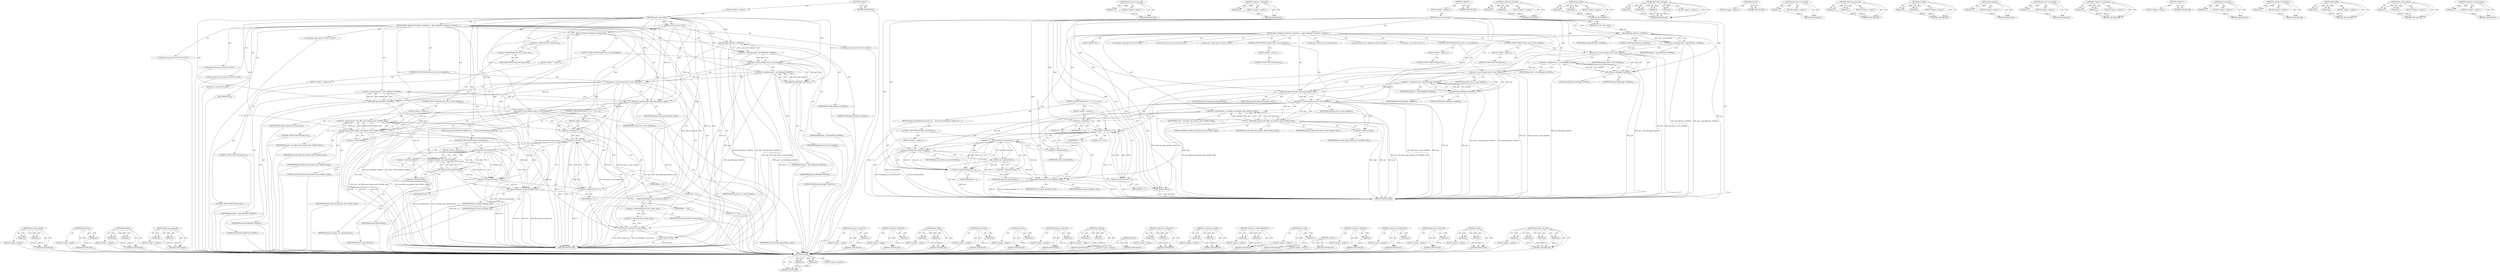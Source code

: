 digraph "pte_offset_map_lock" {
vulnerable_180 [label=<(METHOD,set_pte)>];
vulnerable_181 [label=<(PARAM,p1)>];
vulnerable_182 [label=<(PARAM,p2)>];
vulnerable_183 [label=<(BLOCK,&lt;empty&gt;,&lt;empty&gt;)>];
vulnerable_184 [label=<(METHOD_RETURN,ANY)>];
vulnerable_134 [label=<(METHOD,pud_none_or_clear_bad)>];
vulnerable_135 [label=<(PARAM,p1)>];
vulnerable_136 [label=<(BLOCK,&lt;empty&gt;,&lt;empty&gt;)>];
vulnerable_137 [label=<(METHOD_RETURN,ANY)>];
vulnerable_159 [label=<(METHOD,&lt;operator&gt;.addressOf)>];
vulnerable_160 [label=<(PARAM,p1)>];
vulnerable_161 [label=<(BLOCK,&lt;empty&gt;,&lt;empty&gt;)>];
vulnerable_162 [label=<(METHOD_RETURN,ANY)>];
vulnerable_6 [label=<(METHOD,&lt;global&gt;)<SUB>1</SUB>>];
vulnerable_7 [label=<(BLOCK,&lt;empty&gt;,&lt;empty&gt;)<SUB>1</SUB>>];
vulnerable_8 [label=<(METHOD,mark_screen_rdonly)<SUB>1</SUB>>];
vulnerable_9 [label=<(PARAM,struct mm_struct *mm)<SUB>1</SUB>>];
vulnerable_10 [label=<(BLOCK,{
	pgd_t *pgd;
	pud_t *pud;
	pmd_t *pmd;
	pte_t...,{
	pgd_t *pgd;
	pud_t *pud;
	pmd_t *pmd;
	pte_t...)<SUB>2</SUB>>];
vulnerable_11 [label="<(LOCAL,pgd_t* pgd: pgd_t*)<SUB>3</SUB>>"];
vulnerable_12 [label="<(LOCAL,pud_t* pud: pud_t*)<SUB>4</SUB>>"];
vulnerable_13 [label="<(LOCAL,pmd_t* pmd: pmd_t*)<SUB>5</SUB>>"];
vulnerable_14 [label="<(LOCAL,pte_t* pte: pte_t*)<SUB>6</SUB>>"];
vulnerable_15 [label="<(LOCAL,spinlock_t* ptl: spinlock_t*)<SUB>7</SUB>>"];
vulnerable_16 [label="<(LOCAL,int i: int)<SUB>8</SUB>>"];
vulnerable_17 [label=<(&lt;operator&gt;.assignment,pgd = pgd_offset(mm, 0xA0000))<SUB>10</SUB>>];
vulnerable_18 [label=<(IDENTIFIER,pgd,pgd = pgd_offset(mm, 0xA0000))<SUB>10</SUB>>];
vulnerable_19 [label=<(pgd_offset,pgd_offset(mm, 0xA0000))<SUB>10</SUB>>];
vulnerable_20 [label=<(IDENTIFIER,mm,pgd_offset(mm, 0xA0000))<SUB>10</SUB>>];
vulnerable_21 [label=<(LITERAL,0xA0000,pgd_offset(mm, 0xA0000))<SUB>10</SUB>>];
vulnerable_22 [label=<(CONTROL_STRUCTURE,IF,if (pgd_none_or_clear_bad(pgd)))<SUB>11</SUB>>];
vulnerable_23 [label=<(pgd_none_or_clear_bad,pgd_none_or_clear_bad(pgd))<SUB>11</SUB>>];
vulnerable_24 [label=<(IDENTIFIER,pgd,pgd_none_or_clear_bad(pgd))<SUB>11</SUB>>];
vulnerable_25 [label=<(BLOCK,&lt;empty&gt;,&lt;empty&gt;)<SUB>12</SUB>>];
vulnerable_26 [label=<(CONTROL_STRUCTURE,GOTO,goto out;)<SUB>12</SUB>>];
vulnerable_27 [label=<(&lt;operator&gt;.assignment,pud = pud_offset(pgd, 0xA0000))<SUB>13</SUB>>];
vulnerable_28 [label=<(IDENTIFIER,pud,pud = pud_offset(pgd, 0xA0000))<SUB>13</SUB>>];
vulnerable_29 [label=<(pud_offset,pud_offset(pgd, 0xA0000))<SUB>13</SUB>>];
vulnerable_30 [label=<(IDENTIFIER,pgd,pud_offset(pgd, 0xA0000))<SUB>13</SUB>>];
vulnerable_31 [label=<(LITERAL,0xA0000,pud_offset(pgd, 0xA0000))<SUB>13</SUB>>];
vulnerable_32 [label=<(CONTROL_STRUCTURE,IF,if (pud_none_or_clear_bad(pud)))<SUB>14</SUB>>];
vulnerable_33 [label=<(pud_none_or_clear_bad,pud_none_or_clear_bad(pud))<SUB>14</SUB>>];
vulnerable_34 [label=<(IDENTIFIER,pud,pud_none_or_clear_bad(pud))<SUB>14</SUB>>];
vulnerable_35 [label=<(BLOCK,&lt;empty&gt;,&lt;empty&gt;)<SUB>15</SUB>>];
vulnerable_36 [label=<(CONTROL_STRUCTURE,GOTO,goto out;)<SUB>15</SUB>>];
vulnerable_37 [label=<(&lt;operator&gt;.assignment,pmd = pmd_offset(pud, 0xA0000))<SUB>16</SUB>>];
vulnerable_38 [label=<(IDENTIFIER,pmd,pmd = pmd_offset(pud, 0xA0000))<SUB>16</SUB>>];
vulnerable_39 [label=<(pmd_offset,pmd_offset(pud, 0xA0000))<SUB>16</SUB>>];
vulnerable_40 [label=<(IDENTIFIER,pud,pmd_offset(pud, 0xA0000))<SUB>16</SUB>>];
vulnerable_41 [label=<(LITERAL,0xA0000,pmd_offset(pud, 0xA0000))<SUB>16</SUB>>];
vulnerable_42 [label=<(split_huge_page_pmd,split_huge_page_pmd(mm, pmd))<SUB>17</SUB>>];
vulnerable_43 [label=<(IDENTIFIER,mm,split_huge_page_pmd(mm, pmd))<SUB>17</SUB>>];
vulnerable_44 [label=<(IDENTIFIER,pmd,split_huge_page_pmd(mm, pmd))<SUB>17</SUB>>];
vulnerable_45 [label=<(CONTROL_STRUCTURE,IF,if (pmd_none_or_clear_bad(pmd)))<SUB>18</SUB>>];
vulnerable_46 [label=<(pmd_none_or_clear_bad,pmd_none_or_clear_bad(pmd))<SUB>18</SUB>>];
vulnerable_47 [label=<(IDENTIFIER,pmd,pmd_none_or_clear_bad(pmd))<SUB>18</SUB>>];
vulnerable_48 [label=<(BLOCK,&lt;empty&gt;,&lt;empty&gt;)<SUB>19</SUB>>];
vulnerable_49 [label=<(CONTROL_STRUCTURE,GOTO,goto out;)<SUB>19</SUB>>];
vulnerable_50 [label=<(&lt;operator&gt;.assignment,pte = pte_offset_map_lock(mm, pmd, 0xA0000, &amp;ptl))<SUB>20</SUB>>];
vulnerable_51 [label=<(IDENTIFIER,pte,pte = pte_offset_map_lock(mm, pmd, 0xA0000, &amp;ptl))<SUB>20</SUB>>];
vulnerable_52 [label=<(pte_offset_map_lock,pte_offset_map_lock(mm, pmd, 0xA0000, &amp;ptl))<SUB>20</SUB>>];
vulnerable_53 [label=<(IDENTIFIER,mm,pte_offset_map_lock(mm, pmd, 0xA0000, &amp;ptl))<SUB>20</SUB>>];
vulnerable_54 [label=<(IDENTIFIER,pmd,pte_offset_map_lock(mm, pmd, 0xA0000, &amp;ptl))<SUB>20</SUB>>];
vulnerable_55 [label=<(LITERAL,0xA0000,pte_offset_map_lock(mm, pmd, 0xA0000, &amp;ptl))<SUB>20</SUB>>];
vulnerable_56 [label=<(&lt;operator&gt;.addressOf,&amp;ptl)<SUB>20</SUB>>];
vulnerable_57 [label=<(IDENTIFIER,ptl,pte_offset_map_lock(mm, pmd, 0xA0000, &amp;ptl))<SUB>20</SUB>>];
vulnerable_58 [label=<(CONTROL_STRUCTURE,FOR,for (i = 0;i &lt; 32;i++))<SUB>21</SUB>>];
vulnerable_59 [label=<(BLOCK,&lt;empty&gt;,&lt;empty&gt;)<SUB>21</SUB>>];
vulnerable_60 [label=<(&lt;operator&gt;.assignment,i = 0)<SUB>21</SUB>>];
vulnerable_61 [label=<(IDENTIFIER,i,i = 0)<SUB>21</SUB>>];
vulnerable_62 [label=<(LITERAL,0,i = 0)<SUB>21</SUB>>];
vulnerable_63 [label=<(&lt;operator&gt;.lessThan,i &lt; 32)<SUB>21</SUB>>];
vulnerable_64 [label=<(IDENTIFIER,i,i &lt; 32)<SUB>21</SUB>>];
vulnerable_65 [label=<(LITERAL,32,i &lt; 32)<SUB>21</SUB>>];
vulnerable_66 [label=<(&lt;operator&gt;.postIncrement,i++)<SUB>21</SUB>>];
vulnerable_67 [label=<(IDENTIFIER,i,i++)<SUB>21</SUB>>];
vulnerable_68 [label=<(BLOCK,{
		if (pte_present(*pte))
			set_pte(pte, pte_...,{
		if (pte_present(*pte))
			set_pte(pte, pte_...)<SUB>21</SUB>>];
vulnerable_69 [label=<(CONTROL_STRUCTURE,IF,if (pte_present(*pte)))<SUB>22</SUB>>];
vulnerable_70 [label=<(pte_present,pte_present(*pte))<SUB>22</SUB>>];
vulnerable_71 [label=<(&lt;operator&gt;.indirection,*pte)<SUB>22</SUB>>];
vulnerable_72 [label=<(IDENTIFIER,pte,pte_present(*pte))<SUB>22</SUB>>];
vulnerable_73 [label=<(BLOCK,&lt;empty&gt;,&lt;empty&gt;)<SUB>23</SUB>>];
vulnerable_74 [label=<(set_pte,set_pte(pte, pte_wrprotect(*pte)))<SUB>23</SUB>>];
vulnerable_75 [label=<(IDENTIFIER,pte,set_pte(pte, pte_wrprotect(*pte)))<SUB>23</SUB>>];
vulnerable_76 [label=<(pte_wrprotect,pte_wrprotect(*pte))<SUB>23</SUB>>];
vulnerable_77 [label=<(&lt;operator&gt;.indirection,*pte)<SUB>23</SUB>>];
vulnerable_78 [label=<(IDENTIFIER,pte,pte_wrprotect(*pte))<SUB>23</SUB>>];
vulnerable_79 [label=<(&lt;operator&gt;.postIncrement,pte++)<SUB>24</SUB>>];
vulnerable_80 [label=<(IDENTIFIER,pte,pte++)<SUB>24</SUB>>];
vulnerable_81 [label=<(pte_unmap_unlock,pte_unmap_unlock(pte, ptl))<SUB>26</SUB>>];
vulnerable_82 [label=<(IDENTIFIER,pte,pte_unmap_unlock(pte, ptl))<SUB>26</SUB>>];
vulnerable_83 [label=<(IDENTIFIER,ptl,pte_unmap_unlock(pte, ptl))<SUB>26</SUB>>];
vulnerable_84 [label=<(JUMP_TARGET,out)<SUB>27</SUB>>];
vulnerable_85 [label=<(flush_tlb,flush_tlb())<SUB>28</SUB>>];
vulnerable_86 [label=<(METHOD_RETURN,void)<SUB>1</SUB>>];
vulnerable_88 [label=<(METHOD_RETURN,ANY)<SUB>1</SUB>>];
vulnerable_163 [label=<(METHOD,&lt;operator&gt;.lessThan)>];
vulnerable_164 [label=<(PARAM,p1)>];
vulnerable_165 [label=<(PARAM,p2)>];
vulnerable_166 [label=<(BLOCK,&lt;empty&gt;,&lt;empty&gt;)>];
vulnerable_167 [label=<(METHOD_RETURN,ANY)>];
vulnerable_120 [label=<(METHOD,pgd_offset)>];
vulnerable_121 [label=<(PARAM,p1)>];
vulnerable_122 [label=<(PARAM,p2)>];
vulnerable_123 [label=<(BLOCK,&lt;empty&gt;,&lt;empty&gt;)>];
vulnerable_124 [label=<(METHOD_RETURN,ANY)>];
vulnerable_152 [label=<(METHOD,pte_offset_map_lock)>];
vulnerable_153 [label=<(PARAM,p1)>];
vulnerable_154 [label=<(PARAM,p2)>];
vulnerable_155 [label=<(PARAM,p3)>];
vulnerable_156 [label=<(PARAM,p4)>];
vulnerable_157 [label=<(BLOCK,&lt;empty&gt;,&lt;empty&gt;)>];
vulnerable_158 [label=<(METHOD_RETURN,ANY)>];
vulnerable_194 [label=<(METHOD,flush_tlb)>];
vulnerable_195 [label=<(BLOCK,&lt;empty&gt;,&lt;empty&gt;)>];
vulnerable_196 [label=<(METHOD_RETURN,ANY)>];
vulnerable_148 [label=<(METHOD,pmd_none_or_clear_bad)>];
vulnerable_149 [label=<(PARAM,p1)>];
vulnerable_150 [label=<(BLOCK,&lt;empty&gt;,&lt;empty&gt;)>];
vulnerable_151 [label=<(METHOD_RETURN,ANY)>];
vulnerable_143 [label=<(METHOD,split_huge_page_pmd)>];
vulnerable_144 [label=<(PARAM,p1)>];
vulnerable_145 [label=<(PARAM,p2)>];
vulnerable_146 [label=<(BLOCK,&lt;empty&gt;,&lt;empty&gt;)>];
vulnerable_147 [label=<(METHOD_RETURN,ANY)>];
vulnerable_129 [label=<(METHOD,pud_offset)>];
vulnerable_130 [label=<(PARAM,p1)>];
vulnerable_131 [label=<(PARAM,p2)>];
vulnerable_132 [label=<(BLOCK,&lt;empty&gt;,&lt;empty&gt;)>];
vulnerable_133 [label=<(METHOD_RETURN,ANY)>];
vulnerable_172 [label=<(METHOD,pte_present)>];
vulnerable_173 [label=<(PARAM,p1)>];
vulnerable_174 [label=<(BLOCK,&lt;empty&gt;,&lt;empty&gt;)>];
vulnerable_175 [label=<(METHOD_RETURN,ANY)>];
vulnerable_125 [label=<(METHOD,pgd_none_or_clear_bad)>];
vulnerable_126 [label=<(PARAM,p1)>];
vulnerable_127 [label=<(BLOCK,&lt;empty&gt;,&lt;empty&gt;)>];
vulnerable_128 [label=<(METHOD_RETURN,ANY)>];
vulnerable_115 [label=<(METHOD,&lt;operator&gt;.assignment)>];
vulnerable_116 [label=<(PARAM,p1)>];
vulnerable_117 [label=<(PARAM,p2)>];
vulnerable_118 [label=<(BLOCK,&lt;empty&gt;,&lt;empty&gt;)>];
vulnerable_119 [label=<(METHOD_RETURN,ANY)>];
vulnerable_109 [label=<(METHOD,&lt;global&gt;)<SUB>1</SUB>>];
vulnerable_110 [label=<(BLOCK,&lt;empty&gt;,&lt;empty&gt;)>];
vulnerable_111 [label=<(METHOD_RETURN,ANY)>];
vulnerable_185 [label=<(METHOD,pte_wrprotect)>];
vulnerable_186 [label=<(PARAM,p1)>];
vulnerable_187 [label=<(BLOCK,&lt;empty&gt;,&lt;empty&gt;)>];
vulnerable_188 [label=<(METHOD_RETURN,ANY)>];
vulnerable_176 [label=<(METHOD,&lt;operator&gt;.indirection)>];
vulnerable_177 [label=<(PARAM,p1)>];
vulnerable_178 [label=<(BLOCK,&lt;empty&gt;,&lt;empty&gt;)>];
vulnerable_179 [label=<(METHOD_RETURN,ANY)>];
vulnerable_138 [label=<(METHOD,pmd_offset)>];
vulnerable_139 [label=<(PARAM,p1)>];
vulnerable_140 [label=<(PARAM,p2)>];
vulnerable_141 [label=<(BLOCK,&lt;empty&gt;,&lt;empty&gt;)>];
vulnerable_142 [label=<(METHOD_RETURN,ANY)>];
vulnerable_189 [label=<(METHOD,pte_unmap_unlock)>];
vulnerable_190 [label=<(PARAM,p1)>];
vulnerable_191 [label=<(PARAM,p2)>];
vulnerable_192 [label=<(BLOCK,&lt;empty&gt;,&lt;empty&gt;)>];
vulnerable_193 [label=<(METHOD_RETURN,ANY)>];
vulnerable_168 [label=<(METHOD,&lt;operator&gt;.postIncrement)>];
vulnerable_169 [label=<(PARAM,p1)>];
vulnerable_170 [label=<(BLOCK,&lt;empty&gt;,&lt;empty&gt;)>];
vulnerable_171 [label=<(METHOD_RETURN,ANY)>];
fixed_208 [label=<(METHOD,pte_unmap_unlock)>];
fixed_209 [label=<(PARAM,p1)>];
fixed_210 [label=<(PARAM,p2)>];
fixed_211 [label=<(BLOCK,&lt;empty&gt;,&lt;empty&gt;)>];
fixed_212 [label=<(METHOD_RETURN,ANY)>];
fixed_191 [label=<(METHOD,pte_present)>];
fixed_192 [label=<(PARAM,p1)>];
fixed_193 [label=<(BLOCK,&lt;empty&gt;,&lt;empty&gt;)>];
fixed_194 [label=<(METHOD_RETURN,ANY)>];
fixed_143 [label=<(METHOD,pgd_offset)>];
fixed_144 [label=<(PARAM,p1)>];
fixed_145 [label=<(PARAM,p2)>];
fixed_146 [label=<(BLOCK,&lt;empty&gt;,&lt;empty&gt;)>];
fixed_147 [label=<(METHOD_RETURN,ANY)>];
fixed_166 [label=<(METHOD,split_huge_page_pmd)>];
fixed_167 [label=<(PARAM,p1)>];
fixed_168 [label=<(PARAM,p2)>];
fixed_169 [label=<(BLOCK,&lt;empty&gt;,&lt;empty&gt;)>];
fixed_170 [label=<(METHOD_RETURN,ANY)>];
fixed_6 [label=<(METHOD,&lt;global&gt;)<SUB>1</SUB>>];
fixed_7 [label=<(BLOCK,&lt;empty&gt;,&lt;empty&gt;)<SUB>1</SUB>>];
fixed_8 [label=<(METHOD,mark_screen_rdonly)<SUB>1</SUB>>];
fixed_9 [label=<(PARAM,struct mm_struct *mm)<SUB>1</SUB>>];
fixed_10 [label=<(BLOCK,{
	pgd_t *pgd;
	pud_t *pud;
	pmd_t *pmd;
	pte_t...,{
	pgd_t *pgd;
	pud_t *pud;
	pmd_t *pmd;
	pte_t...)<SUB>2</SUB>>];
fixed_11 [label="<(LOCAL,pgd_t* pgd: pgd_t*)<SUB>3</SUB>>"];
fixed_12 [label="<(LOCAL,pud_t* pud: pud_t*)<SUB>4</SUB>>"];
fixed_13 [label="<(LOCAL,pmd_t* pmd: pmd_t*)<SUB>5</SUB>>"];
fixed_14 [label="<(LOCAL,pte_t* pte: pte_t*)<SUB>6</SUB>>"];
fixed_15 [label="<(LOCAL,spinlock_t* ptl: spinlock_t*)<SUB>7</SUB>>"];
fixed_16 [label="<(LOCAL,int i: int)<SUB>8</SUB>>"];
fixed_17 [label=<(down_write,down_write(&amp;mm-&gt;mmap_sem))<SUB>10</SUB>>];
fixed_18 [label=<(&lt;operator&gt;.addressOf,&amp;mm-&gt;mmap_sem)<SUB>10</SUB>>];
fixed_19 [label=<(&lt;operator&gt;.indirectFieldAccess,mm-&gt;mmap_sem)<SUB>10</SUB>>];
fixed_20 [label=<(IDENTIFIER,mm,down_write(&amp;mm-&gt;mmap_sem))<SUB>10</SUB>>];
fixed_21 [label=<(FIELD_IDENTIFIER,mmap_sem,mmap_sem)<SUB>10</SUB>>];
fixed_22 [label=<(&lt;operator&gt;.assignment,pgd = pgd_offset(mm, 0xA0000))<SUB>11</SUB>>];
fixed_23 [label=<(IDENTIFIER,pgd,pgd = pgd_offset(mm, 0xA0000))<SUB>11</SUB>>];
fixed_24 [label=<(pgd_offset,pgd_offset(mm, 0xA0000))<SUB>11</SUB>>];
fixed_25 [label=<(IDENTIFIER,mm,pgd_offset(mm, 0xA0000))<SUB>11</SUB>>];
fixed_26 [label=<(LITERAL,0xA0000,pgd_offset(mm, 0xA0000))<SUB>11</SUB>>];
fixed_27 [label=<(CONTROL_STRUCTURE,IF,if (pgd_none_or_clear_bad(pgd)))<SUB>12</SUB>>];
fixed_28 [label=<(pgd_none_or_clear_bad,pgd_none_or_clear_bad(pgd))<SUB>12</SUB>>];
fixed_29 [label=<(IDENTIFIER,pgd,pgd_none_or_clear_bad(pgd))<SUB>12</SUB>>];
fixed_30 [label=<(BLOCK,&lt;empty&gt;,&lt;empty&gt;)<SUB>13</SUB>>];
fixed_31 [label=<(CONTROL_STRUCTURE,GOTO,goto out;)<SUB>13</SUB>>];
fixed_32 [label=<(&lt;operator&gt;.assignment,pud = pud_offset(pgd, 0xA0000))<SUB>14</SUB>>];
fixed_33 [label=<(IDENTIFIER,pud,pud = pud_offset(pgd, 0xA0000))<SUB>14</SUB>>];
fixed_34 [label=<(pud_offset,pud_offset(pgd, 0xA0000))<SUB>14</SUB>>];
fixed_35 [label=<(IDENTIFIER,pgd,pud_offset(pgd, 0xA0000))<SUB>14</SUB>>];
fixed_36 [label=<(LITERAL,0xA0000,pud_offset(pgd, 0xA0000))<SUB>14</SUB>>];
fixed_37 [label=<(CONTROL_STRUCTURE,IF,if (pud_none_or_clear_bad(pud)))<SUB>15</SUB>>];
fixed_38 [label=<(pud_none_or_clear_bad,pud_none_or_clear_bad(pud))<SUB>15</SUB>>];
fixed_39 [label=<(IDENTIFIER,pud,pud_none_or_clear_bad(pud))<SUB>15</SUB>>];
fixed_40 [label=<(BLOCK,&lt;empty&gt;,&lt;empty&gt;)<SUB>16</SUB>>];
fixed_41 [label=<(CONTROL_STRUCTURE,GOTO,goto out;)<SUB>16</SUB>>];
fixed_42 [label=<(&lt;operator&gt;.assignment,pmd = pmd_offset(pud, 0xA0000))<SUB>17</SUB>>];
fixed_43 [label=<(IDENTIFIER,pmd,pmd = pmd_offset(pud, 0xA0000))<SUB>17</SUB>>];
fixed_44 [label=<(pmd_offset,pmd_offset(pud, 0xA0000))<SUB>17</SUB>>];
fixed_45 [label=<(IDENTIFIER,pud,pmd_offset(pud, 0xA0000))<SUB>17</SUB>>];
fixed_46 [label=<(LITERAL,0xA0000,pmd_offset(pud, 0xA0000))<SUB>17</SUB>>];
fixed_47 [label=<(split_huge_page_pmd,split_huge_page_pmd(mm, pmd))<SUB>18</SUB>>];
fixed_48 [label=<(IDENTIFIER,mm,split_huge_page_pmd(mm, pmd))<SUB>18</SUB>>];
fixed_49 [label=<(IDENTIFIER,pmd,split_huge_page_pmd(mm, pmd))<SUB>18</SUB>>];
fixed_50 [label=<(CONTROL_STRUCTURE,IF,if (pmd_none_or_clear_bad(pmd)))<SUB>19</SUB>>];
fixed_51 [label=<(pmd_none_or_clear_bad,pmd_none_or_clear_bad(pmd))<SUB>19</SUB>>];
fixed_52 [label=<(IDENTIFIER,pmd,pmd_none_or_clear_bad(pmd))<SUB>19</SUB>>];
fixed_53 [label=<(BLOCK,&lt;empty&gt;,&lt;empty&gt;)<SUB>20</SUB>>];
fixed_54 [label=<(CONTROL_STRUCTURE,GOTO,goto out;)<SUB>20</SUB>>];
fixed_55 [label=<(&lt;operator&gt;.assignment,pte = pte_offset_map_lock(mm, pmd, 0xA0000, &amp;ptl))<SUB>21</SUB>>];
fixed_56 [label=<(IDENTIFIER,pte,pte = pte_offset_map_lock(mm, pmd, 0xA0000, &amp;ptl))<SUB>21</SUB>>];
fixed_57 [label=<(pte_offset_map_lock,pte_offset_map_lock(mm, pmd, 0xA0000, &amp;ptl))<SUB>21</SUB>>];
fixed_58 [label=<(IDENTIFIER,mm,pte_offset_map_lock(mm, pmd, 0xA0000, &amp;ptl))<SUB>21</SUB>>];
fixed_59 [label=<(IDENTIFIER,pmd,pte_offset_map_lock(mm, pmd, 0xA0000, &amp;ptl))<SUB>21</SUB>>];
fixed_60 [label=<(LITERAL,0xA0000,pte_offset_map_lock(mm, pmd, 0xA0000, &amp;ptl))<SUB>21</SUB>>];
fixed_61 [label=<(&lt;operator&gt;.addressOf,&amp;ptl)<SUB>21</SUB>>];
fixed_62 [label=<(IDENTIFIER,ptl,pte_offset_map_lock(mm, pmd, 0xA0000, &amp;ptl))<SUB>21</SUB>>];
fixed_63 [label=<(CONTROL_STRUCTURE,FOR,for (i = 0;i &lt; 32;i++))<SUB>22</SUB>>];
fixed_64 [label=<(BLOCK,&lt;empty&gt;,&lt;empty&gt;)<SUB>22</SUB>>];
fixed_65 [label=<(&lt;operator&gt;.assignment,i = 0)<SUB>22</SUB>>];
fixed_66 [label=<(IDENTIFIER,i,i = 0)<SUB>22</SUB>>];
fixed_67 [label=<(LITERAL,0,i = 0)<SUB>22</SUB>>];
fixed_68 [label=<(&lt;operator&gt;.lessThan,i &lt; 32)<SUB>22</SUB>>];
fixed_69 [label=<(IDENTIFIER,i,i &lt; 32)<SUB>22</SUB>>];
fixed_70 [label=<(LITERAL,32,i &lt; 32)<SUB>22</SUB>>];
fixed_71 [label=<(&lt;operator&gt;.postIncrement,i++)<SUB>22</SUB>>];
fixed_72 [label=<(IDENTIFIER,i,i++)<SUB>22</SUB>>];
fixed_73 [label=<(BLOCK,{
		if (pte_present(*pte))
			set_pte(pte, pte_...,{
		if (pte_present(*pte))
			set_pte(pte, pte_...)<SUB>22</SUB>>];
fixed_74 [label=<(CONTROL_STRUCTURE,IF,if (pte_present(*pte)))<SUB>23</SUB>>];
fixed_75 [label=<(pte_present,pte_present(*pte))<SUB>23</SUB>>];
fixed_76 [label=<(&lt;operator&gt;.indirection,*pte)<SUB>23</SUB>>];
fixed_77 [label=<(IDENTIFIER,pte,pte_present(*pte))<SUB>23</SUB>>];
fixed_78 [label=<(BLOCK,&lt;empty&gt;,&lt;empty&gt;)<SUB>24</SUB>>];
fixed_79 [label=<(set_pte,set_pte(pte, pte_wrprotect(*pte)))<SUB>24</SUB>>];
fixed_80 [label=<(IDENTIFIER,pte,set_pte(pte, pte_wrprotect(*pte)))<SUB>24</SUB>>];
fixed_81 [label=<(pte_wrprotect,pte_wrprotect(*pte))<SUB>24</SUB>>];
fixed_82 [label=<(&lt;operator&gt;.indirection,*pte)<SUB>24</SUB>>];
fixed_83 [label=<(IDENTIFIER,pte,pte_wrprotect(*pte))<SUB>24</SUB>>];
fixed_84 [label=<(&lt;operator&gt;.postIncrement,pte++)<SUB>25</SUB>>];
fixed_85 [label=<(IDENTIFIER,pte,pte++)<SUB>25</SUB>>];
fixed_86 [label=<(pte_unmap_unlock,pte_unmap_unlock(pte, ptl))<SUB>27</SUB>>];
fixed_87 [label=<(IDENTIFIER,pte,pte_unmap_unlock(pte, ptl))<SUB>27</SUB>>];
fixed_88 [label=<(IDENTIFIER,ptl,pte_unmap_unlock(pte, ptl))<SUB>27</SUB>>];
fixed_89 [label=<(JUMP_TARGET,out)<SUB>28</SUB>>];
fixed_90 [label=<(up_write,up_write(&amp;mm-&gt;mmap_sem))<SUB>29</SUB>>];
fixed_91 [label=<(&lt;operator&gt;.addressOf,&amp;mm-&gt;mmap_sem)<SUB>29</SUB>>];
fixed_92 [label=<(&lt;operator&gt;.indirectFieldAccess,mm-&gt;mmap_sem)<SUB>29</SUB>>];
fixed_93 [label=<(IDENTIFIER,mm,up_write(&amp;mm-&gt;mmap_sem))<SUB>29</SUB>>];
fixed_94 [label=<(FIELD_IDENTIFIER,mmap_sem,mmap_sem)<SUB>29</SUB>>];
fixed_95 [label=<(flush_tlb,flush_tlb())<SUB>30</SUB>>];
fixed_96 [label=<(METHOD_RETURN,void)<SUB>1</SUB>>];
fixed_98 [label=<(METHOD_RETURN,ANY)<SUB>1</SUB>>];
fixed_171 [label=<(METHOD,pmd_none_or_clear_bad)>];
fixed_172 [label=<(PARAM,p1)>];
fixed_173 [label=<(BLOCK,&lt;empty&gt;,&lt;empty&gt;)>];
fixed_174 [label=<(METHOD_RETURN,ANY)>];
fixed_129 [label=<(METHOD,&lt;operator&gt;.addressOf)>];
fixed_130 [label=<(PARAM,p1)>];
fixed_131 [label=<(BLOCK,&lt;empty&gt;,&lt;empty&gt;)>];
fixed_132 [label=<(METHOD_RETURN,ANY)>];
fixed_161 [label=<(METHOD,pmd_offset)>];
fixed_162 [label=<(PARAM,p1)>];
fixed_163 [label=<(PARAM,p2)>];
fixed_164 [label=<(BLOCK,&lt;empty&gt;,&lt;empty&gt;)>];
fixed_165 [label=<(METHOD_RETURN,ANY)>];
fixed_204 [label=<(METHOD,pte_wrprotect)>];
fixed_205 [label=<(PARAM,p1)>];
fixed_206 [label=<(BLOCK,&lt;empty&gt;,&lt;empty&gt;)>];
fixed_207 [label=<(METHOD_RETURN,ANY)>];
fixed_213 [label=<(METHOD,up_write)>];
fixed_214 [label=<(PARAM,p1)>];
fixed_215 [label=<(BLOCK,&lt;empty&gt;,&lt;empty&gt;)>];
fixed_216 [label=<(METHOD_RETURN,ANY)>];
fixed_157 [label=<(METHOD,pud_none_or_clear_bad)>];
fixed_158 [label=<(PARAM,p1)>];
fixed_159 [label=<(BLOCK,&lt;empty&gt;,&lt;empty&gt;)>];
fixed_160 [label=<(METHOD_RETURN,ANY)>];
fixed_152 [label=<(METHOD,pud_offset)>];
fixed_153 [label=<(PARAM,p1)>];
fixed_154 [label=<(PARAM,p2)>];
fixed_155 [label=<(BLOCK,&lt;empty&gt;,&lt;empty&gt;)>];
fixed_156 [label=<(METHOD_RETURN,ANY)>];
fixed_217 [label=<(METHOD,flush_tlb)>];
fixed_218 [label=<(BLOCK,&lt;empty&gt;,&lt;empty&gt;)>];
fixed_219 [label=<(METHOD_RETURN,ANY)>];
fixed_138 [label=<(METHOD,&lt;operator&gt;.assignment)>];
fixed_139 [label=<(PARAM,p1)>];
fixed_140 [label=<(PARAM,p2)>];
fixed_141 [label=<(BLOCK,&lt;empty&gt;,&lt;empty&gt;)>];
fixed_142 [label=<(METHOD_RETURN,ANY)>];
fixed_182 [label=<(METHOD,&lt;operator&gt;.lessThan)>];
fixed_183 [label=<(PARAM,p1)>];
fixed_184 [label=<(PARAM,p2)>];
fixed_185 [label=<(BLOCK,&lt;empty&gt;,&lt;empty&gt;)>];
fixed_186 [label=<(METHOD_RETURN,ANY)>];
fixed_133 [label=<(METHOD,&lt;operator&gt;.indirectFieldAccess)>];
fixed_134 [label=<(PARAM,p1)>];
fixed_135 [label=<(PARAM,p2)>];
fixed_136 [label=<(BLOCK,&lt;empty&gt;,&lt;empty&gt;)>];
fixed_137 [label=<(METHOD_RETURN,ANY)>];
fixed_125 [label=<(METHOD,down_write)>];
fixed_126 [label=<(PARAM,p1)>];
fixed_127 [label=<(BLOCK,&lt;empty&gt;,&lt;empty&gt;)>];
fixed_128 [label=<(METHOD_RETURN,ANY)>];
fixed_119 [label=<(METHOD,&lt;global&gt;)<SUB>1</SUB>>];
fixed_120 [label=<(BLOCK,&lt;empty&gt;,&lt;empty&gt;)>];
fixed_121 [label=<(METHOD_RETURN,ANY)>];
fixed_195 [label=<(METHOD,&lt;operator&gt;.indirection)>];
fixed_196 [label=<(PARAM,p1)>];
fixed_197 [label=<(BLOCK,&lt;empty&gt;,&lt;empty&gt;)>];
fixed_198 [label=<(METHOD_RETURN,ANY)>];
fixed_187 [label=<(METHOD,&lt;operator&gt;.postIncrement)>];
fixed_188 [label=<(PARAM,p1)>];
fixed_189 [label=<(BLOCK,&lt;empty&gt;,&lt;empty&gt;)>];
fixed_190 [label=<(METHOD_RETURN,ANY)>];
fixed_148 [label=<(METHOD,pgd_none_or_clear_bad)>];
fixed_149 [label=<(PARAM,p1)>];
fixed_150 [label=<(BLOCK,&lt;empty&gt;,&lt;empty&gt;)>];
fixed_151 [label=<(METHOD_RETURN,ANY)>];
fixed_199 [label=<(METHOD,set_pte)>];
fixed_200 [label=<(PARAM,p1)>];
fixed_201 [label=<(PARAM,p2)>];
fixed_202 [label=<(BLOCK,&lt;empty&gt;,&lt;empty&gt;)>];
fixed_203 [label=<(METHOD_RETURN,ANY)>];
fixed_175 [label=<(METHOD,pte_offset_map_lock)>];
fixed_176 [label=<(PARAM,p1)>];
fixed_177 [label=<(PARAM,p2)>];
fixed_178 [label=<(PARAM,p3)>];
fixed_179 [label=<(PARAM,p4)>];
fixed_180 [label=<(BLOCK,&lt;empty&gt;,&lt;empty&gt;)>];
fixed_181 [label=<(METHOD_RETURN,ANY)>];
vulnerable_180 -> vulnerable_181  [key=0, label="AST: "];
vulnerable_180 -> vulnerable_181  [key=1, label="DDG: "];
vulnerable_180 -> vulnerable_183  [key=0, label="AST: "];
vulnerable_180 -> vulnerable_182  [key=0, label="AST: "];
vulnerable_180 -> vulnerable_182  [key=1, label="DDG: "];
vulnerable_180 -> vulnerable_184  [key=0, label="AST: "];
vulnerable_180 -> vulnerable_184  [key=1, label="CFG: "];
vulnerable_181 -> vulnerable_184  [key=0, label="DDG: p1"];
vulnerable_182 -> vulnerable_184  [key=0, label="DDG: p2"];
vulnerable_134 -> vulnerable_135  [key=0, label="AST: "];
vulnerable_134 -> vulnerable_135  [key=1, label="DDG: "];
vulnerable_134 -> vulnerable_136  [key=0, label="AST: "];
vulnerable_134 -> vulnerable_137  [key=0, label="AST: "];
vulnerable_134 -> vulnerable_137  [key=1, label="CFG: "];
vulnerable_135 -> vulnerable_137  [key=0, label="DDG: p1"];
vulnerable_159 -> vulnerable_160  [key=0, label="AST: "];
vulnerable_159 -> vulnerable_160  [key=1, label="DDG: "];
vulnerable_159 -> vulnerable_161  [key=0, label="AST: "];
vulnerable_159 -> vulnerable_162  [key=0, label="AST: "];
vulnerable_159 -> vulnerable_162  [key=1, label="CFG: "];
vulnerable_160 -> vulnerable_162  [key=0, label="DDG: p1"];
vulnerable_6 -> vulnerable_7  [key=0, label="AST: "];
vulnerable_6 -> vulnerable_88  [key=0, label="AST: "];
vulnerable_6 -> vulnerable_88  [key=1, label="CFG: "];
vulnerable_7 -> vulnerable_8  [key=0, label="AST: "];
vulnerable_8 -> vulnerable_9  [key=0, label="AST: "];
vulnerable_8 -> vulnerable_9  [key=1, label="DDG: "];
vulnerable_8 -> vulnerable_10  [key=0, label="AST: "];
vulnerable_8 -> vulnerable_86  [key=0, label="AST: "];
vulnerable_8 -> vulnerable_19  [key=0, label="CFG: "];
vulnerable_8 -> vulnerable_19  [key=1, label="DDG: "];
vulnerable_8 -> vulnerable_85  [key=0, label="DDG: "];
vulnerable_8 -> vulnerable_42  [key=0, label="DDG: "];
vulnerable_8 -> vulnerable_81  [key=0, label="DDG: "];
vulnerable_8 -> vulnerable_23  [key=0, label="DDG: "];
vulnerable_8 -> vulnerable_29  [key=0, label="DDG: "];
vulnerable_8 -> vulnerable_33  [key=0, label="DDG: "];
vulnerable_8 -> vulnerable_39  [key=0, label="DDG: "];
vulnerable_8 -> vulnerable_46  [key=0, label="DDG: "];
vulnerable_8 -> vulnerable_52  [key=0, label="DDG: "];
vulnerable_8 -> vulnerable_60  [key=0, label="DDG: "];
vulnerable_8 -> vulnerable_63  [key=0, label="DDG: "];
vulnerable_8 -> vulnerable_66  [key=0, label="DDG: "];
vulnerable_8 -> vulnerable_79  [key=0, label="DDG: "];
vulnerable_8 -> vulnerable_74  [key=0, label="DDG: "];
vulnerable_9 -> vulnerable_19  [key=0, label="DDG: mm"];
vulnerable_10 -> vulnerable_11  [key=0, label="AST: "];
vulnerable_10 -> vulnerable_12  [key=0, label="AST: "];
vulnerable_10 -> vulnerable_13  [key=0, label="AST: "];
vulnerable_10 -> vulnerable_14  [key=0, label="AST: "];
vulnerable_10 -> vulnerable_15  [key=0, label="AST: "];
vulnerable_10 -> vulnerable_16  [key=0, label="AST: "];
vulnerable_10 -> vulnerable_17  [key=0, label="AST: "];
vulnerable_10 -> vulnerable_22  [key=0, label="AST: "];
vulnerable_10 -> vulnerable_27  [key=0, label="AST: "];
vulnerable_10 -> vulnerable_32  [key=0, label="AST: "];
vulnerable_10 -> vulnerable_37  [key=0, label="AST: "];
vulnerable_10 -> vulnerable_42  [key=0, label="AST: "];
vulnerable_10 -> vulnerable_45  [key=0, label="AST: "];
vulnerable_10 -> vulnerable_50  [key=0, label="AST: "];
vulnerable_10 -> vulnerable_58  [key=0, label="AST: "];
vulnerable_10 -> vulnerable_81  [key=0, label="AST: "];
vulnerable_10 -> vulnerable_84  [key=0, label="AST: "];
vulnerable_10 -> vulnerable_85  [key=0, label="AST: "];
vulnerable_17 -> vulnerable_18  [key=0, label="AST: "];
vulnerable_17 -> vulnerable_19  [key=0, label="AST: "];
vulnerable_17 -> vulnerable_23  [key=0, label="CFG: "];
vulnerable_17 -> vulnerable_23  [key=1, label="DDG: pgd"];
vulnerable_17 -> vulnerable_86  [key=0, label="DDG: pgd_offset(mm, 0xA0000)"];
vulnerable_17 -> vulnerable_86  [key=1, label="DDG: pgd = pgd_offset(mm, 0xA0000)"];
vulnerable_19 -> vulnerable_20  [key=0, label="AST: "];
vulnerable_19 -> vulnerable_21  [key=0, label="AST: "];
vulnerable_19 -> vulnerable_17  [key=0, label="CFG: "];
vulnerable_19 -> vulnerable_17  [key=1, label="DDG: mm"];
vulnerable_19 -> vulnerable_17  [key=2, label="DDG: 0xA0000"];
vulnerable_19 -> vulnerable_86  [key=0, label="DDG: mm"];
vulnerable_19 -> vulnerable_42  [key=0, label="DDG: mm"];
vulnerable_22 -> vulnerable_23  [key=0, label="AST: "];
vulnerable_22 -> vulnerable_25  [key=0, label="AST: "];
vulnerable_23 -> vulnerable_24  [key=0, label="AST: "];
vulnerable_23 -> vulnerable_85  [key=0, label="CFG: "];
vulnerable_23 -> vulnerable_29  [key=0, label="CFG: "];
vulnerable_23 -> vulnerable_29  [key=1, label="DDG: pgd"];
vulnerable_23 -> vulnerable_29  [key=2, label="CDG: "];
vulnerable_23 -> vulnerable_86  [key=0, label="DDG: pgd"];
vulnerable_23 -> vulnerable_86  [key=1, label="DDG: pgd_none_or_clear_bad(pgd)"];
vulnerable_23 -> vulnerable_27  [key=0, label="CDG: "];
vulnerable_23 -> vulnerable_33  [key=0, label="CDG: "];
vulnerable_25 -> vulnerable_26  [key=0, label="AST: "];
vulnerable_27 -> vulnerable_28  [key=0, label="AST: "];
vulnerable_27 -> vulnerable_29  [key=0, label="AST: "];
vulnerable_27 -> vulnerable_33  [key=0, label="CFG: "];
vulnerable_27 -> vulnerable_33  [key=1, label="DDG: pud"];
vulnerable_27 -> vulnerable_86  [key=0, label="DDG: pud_offset(pgd, 0xA0000)"];
vulnerable_27 -> vulnerable_86  [key=1, label="DDG: pud = pud_offset(pgd, 0xA0000)"];
vulnerable_29 -> vulnerable_30  [key=0, label="AST: "];
vulnerable_29 -> vulnerable_31  [key=0, label="AST: "];
vulnerable_29 -> vulnerable_27  [key=0, label="CFG: "];
vulnerable_29 -> vulnerable_27  [key=1, label="DDG: pgd"];
vulnerable_29 -> vulnerable_27  [key=2, label="DDG: 0xA0000"];
vulnerable_29 -> vulnerable_86  [key=0, label="DDG: pgd"];
vulnerable_32 -> vulnerable_33  [key=0, label="AST: "];
vulnerable_32 -> vulnerable_35  [key=0, label="AST: "];
vulnerable_33 -> vulnerable_34  [key=0, label="AST: "];
vulnerable_33 -> vulnerable_85  [key=0, label="CFG: "];
vulnerable_33 -> vulnerable_39  [key=0, label="CFG: "];
vulnerable_33 -> vulnerable_39  [key=1, label="DDG: pud"];
vulnerable_33 -> vulnerable_39  [key=2, label="CDG: "];
vulnerable_33 -> vulnerable_86  [key=0, label="DDG: pud"];
vulnerable_33 -> vulnerable_86  [key=1, label="DDG: pud_none_or_clear_bad(pud)"];
vulnerable_33 -> vulnerable_42  [key=0, label="CDG: "];
vulnerable_33 -> vulnerable_37  [key=0, label="CDG: "];
vulnerable_33 -> vulnerable_46  [key=0, label="CDG: "];
vulnerable_35 -> vulnerable_36  [key=0, label="AST: "];
vulnerable_37 -> vulnerable_38  [key=0, label="AST: "];
vulnerable_37 -> vulnerable_39  [key=0, label="AST: "];
vulnerable_37 -> vulnerable_42  [key=0, label="CFG: "];
vulnerable_37 -> vulnerable_42  [key=1, label="DDG: pmd"];
vulnerable_37 -> vulnerable_86  [key=0, label="DDG: pmd_offset(pud, 0xA0000)"];
vulnerable_37 -> vulnerable_86  [key=1, label="DDG: pmd = pmd_offset(pud, 0xA0000)"];
vulnerable_39 -> vulnerable_40  [key=0, label="AST: "];
vulnerable_39 -> vulnerable_41  [key=0, label="AST: "];
vulnerable_39 -> vulnerable_37  [key=0, label="CFG: "];
vulnerable_39 -> vulnerable_37  [key=1, label="DDG: pud"];
vulnerable_39 -> vulnerable_37  [key=2, label="DDG: 0xA0000"];
vulnerable_39 -> vulnerable_86  [key=0, label="DDG: pud"];
vulnerable_42 -> vulnerable_43  [key=0, label="AST: "];
vulnerable_42 -> vulnerable_44  [key=0, label="AST: "];
vulnerable_42 -> vulnerable_46  [key=0, label="CFG: "];
vulnerable_42 -> vulnerable_46  [key=1, label="DDG: pmd"];
vulnerable_42 -> vulnerable_86  [key=0, label="DDG: mm"];
vulnerable_42 -> vulnerable_86  [key=1, label="DDG: split_huge_page_pmd(mm, pmd)"];
vulnerable_42 -> vulnerable_52  [key=0, label="DDG: mm"];
vulnerable_45 -> vulnerable_46  [key=0, label="AST: "];
vulnerable_45 -> vulnerable_48  [key=0, label="AST: "];
vulnerable_46 -> vulnerable_47  [key=0, label="AST: "];
vulnerable_46 -> vulnerable_85  [key=0, label="CFG: "];
vulnerable_46 -> vulnerable_56  [key=0, label="CFG: "];
vulnerable_46 -> vulnerable_56  [key=1, label="CDG: "];
vulnerable_46 -> vulnerable_86  [key=0, label="DDG: pmd"];
vulnerable_46 -> vulnerable_86  [key=1, label="DDG: pmd_none_or_clear_bad(pmd)"];
vulnerable_46 -> vulnerable_52  [key=0, label="DDG: pmd"];
vulnerable_46 -> vulnerable_52  [key=1, label="CDG: "];
vulnerable_46 -> vulnerable_60  [key=0, label="CDG: "];
vulnerable_46 -> vulnerable_81  [key=0, label="CDG: "];
vulnerable_46 -> vulnerable_50  [key=0, label="CDG: "];
vulnerable_46 -> vulnerable_63  [key=0, label="CDG: "];
vulnerable_48 -> vulnerable_49  [key=0, label="AST: "];
vulnerable_50 -> vulnerable_51  [key=0, label="AST: "];
vulnerable_50 -> vulnerable_52  [key=0, label="AST: "];
vulnerable_50 -> vulnerable_60  [key=0, label="CFG: "];
vulnerable_50 -> vulnerable_86  [key=0, label="DDG: pte_offset_map_lock(mm, pmd, 0xA0000, &amp;ptl)"];
vulnerable_50 -> vulnerable_86  [key=1, label="DDG: pte = pte_offset_map_lock(mm, pmd, 0xA0000, &amp;ptl)"];
vulnerable_50 -> vulnerable_81  [key=0, label="DDG: pte"];
vulnerable_50 -> vulnerable_79  [key=0, label="DDG: pte"];
vulnerable_50 -> vulnerable_74  [key=0, label="DDG: pte"];
vulnerable_52 -> vulnerable_53  [key=0, label="AST: "];
vulnerable_52 -> vulnerable_54  [key=0, label="AST: "];
vulnerable_52 -> vulnerable_55  [key=0, label="AST: "];
vulnerable_52 -> vulnerable_56  [key=0, label="AST: "];
vulnerable_52 -> vulnerable_50  [key=0, label="CFG: "];
vulnerable_52 -> vulnerable_50  [key=1, label="DDG: mm"];
vulnerable_52 -> vulnerable_50  [key=2, label="DDG: pmd"];
vulnerable_52 -> vulnerable_50  [key=3, label="DDG: 0xA0000"];
vulnerable_52 -> vulnerable_50  [key=4, label="DDG: &amp;ptl"];
vulnerable_52 -> vulnerable_86  [key=0, label="DDG: mm"];
vulnerable_52 -> vulnerable_86  [key=1, label="DDG: pmd"];
vulnerable_52 -> vulnerable_86  [key=2, label="DDG: &amp;ptl"];
vulnerable_52 -> vulnerable_81  [key=0, label="DDG: &amp;ptl"];
vulnerable_56 -> vulnerable_57  [key=0, label="AST: "];
vulnerable_56 -> vulnerable_52  [key=0, label="CFG: "];
vulnerable_58 -> vulnerable_59  [key=0, label="AST: "];
vulnerable_58 -> vulnerable_63  [key=0, label="AST: "];
vulnerable_58 -> vulnerable_66  [key=0, label="AST: "];
vulnerable_58 -> vulnerable_68  [key=0, label="AST: "];
vulnerable_59 -> vulnerable_60  [key=0, label="AST: "];
vulnerable_60 -> vulnerable_61  [key=0, label="AST: "];
vulnerable_60 -> vulnerable_62  [key=0, label="AST: "];
vulnerable_60 -> vulnerable_63  [key=0, label="CFG: "];
vulnerable_60 -> vulnerable_63  [key=1, label="DDG: i"];
vulnerable_60 -> vulnerable_86  [key=0, label="DDG: i = 0"];
vulnerable_63 -> vulnerable_64  [key=0, label="AST: "];
vulnerable_63 -> vulnerable_65  [key=0, label="AST: "];
vulnerable_63 -> vulnerable_71  [key=0, label="CFG: "];
vulnerable_63 -> vulnerable_71  [key=1, label="CDG: "];
vulnerable_63 -> vulnerable_81  [key=0, label="CFG: "];
vulnerable_63 -> vulnerable_86  [key=0, label="DDG: i"];
vulnerable_63 -> vulnerable_86  [key=1, label="DDG: i &lt; 32"];
vulnerable_63 -> vulnerable_66  [key=0, label="DDG: i"];
vulnerable_63 -> vulnerable_66  [key=1, label="CDG: "];
vulnerable_63 -> vulnerable_79  [key=0, label="CDG: "];
vulnerable_63 -> vulnerable_70  [key=0, label="CDG: "];
vulnerable_63 -> vulnerable_63  [key=0, label="CDG: "];
vulnerable_66 -> vulnerable_67  [key=0, label="AST: "];
vulnerable_66 -> vulnerable_63  [key=0, label="CFG: "];
vulnerable_66 -> vulnerable_63  [key=1, label="DDG: i"];
vulnerable_66 -> vulnerable_86  [key=0, label="DDG: i++"];
vulnerable_68 -> vulnerable_69  [key=0, label="AST: "];
vulnerable_68 -> vulnerable_79  [key=0, label="AST: "];
vulnerable_69 -> vulnerable_70  [key=0, label="AST: "];
vulnerable_69 -> vulnerable_73  [key=0, label="AST: "];
vulnerable_70 -> vulnerable_71  [key=0, label="AST: "];
vulnerable_70 -> vulnerable_77  [key=0, label="CFG: "];
vulnerable_70 -> vulnerable_77  [key=1, label="CDG: "];
vulnerable_70 -> vulnerable_79  [key=0, label="CFG: "];
vulnerable_70 -> vulnerable_79  [key=1, label="DDG: *pte"];
vulnerable_70 -> vulnerable_86  [key=0, label="DDG: *pte"];
vulnerable_70 -> vulnerable_86  [key=1, label="DDG: pte_present(*pte)"];
vulnerable_70 -> vulnerable_81  [key=0, label="DDG: *pte"];
vulnerable_70 -> vulnerable_76  [key=0, label="DDG: *pte"];
vulnerable_70 -> vulnerable_76  [key=1, label="CDG: "];
vulnerable_70 -> vulnerable_74  [key=0, label="CDG: "];
vulnerable_71 -> vulnerable_72  [key=0, label="AST: "];
vulnerable_71 -> vulnerable_70  [key=0, label="CFG: "];
vulnerable_73 -> vulnerable_74  [key=0, label="AST: "];
vulnerable_74 -> vulnerable_75  [key=0, label="AST: "];
vulnerable_74 -> vulnerable_76  [key=0, label="AST: "];
vulnerable_74 -> vulnerable_79  [key=0, label="CFG: "];
vulnerable_74 -> vulnerable_79  [key=1, label="DDG: pte"];
vulnerable_74 -> vulnerable_86  [key=0, label="DDG: pte_wrprotect(*pte)"];
vulnerable_74 -> vulnerable_86  [key=1, label="DDG: set_pte(pte, pte_wrprotect(*pte))"];
vulnerable_76 -> vulnerable_77  [key=0, label="AST: "];
vulnerable_76 -> vulnerable_74  [key=0, label="CFG: "];
vulnerable_76 -> vulnerable_74  [key=1, label="DDG: *pte"];
vulnerable_76 -> vulnerable_86  [key=0, label="DDG: *pte"];
vulnerable_76 -> vulnerable_81  [key=0, label="DDG: *pte"];
vulnerable_76 -> vulnerable_79  [key=0, label="DDG: *pte"];
vulnerable_76 -> vulnerable_70  [key=0, label="DDG: *pte"];
vulnerable_77 -> vulnerable_78  [key=0, label="AST: "];
vulnerable_77 -> vulnerable_76  [key=0, label="CFG: "];
vulnerable_79 -> vulnerable_80  [key=0, label="AST: "];
vulnerable_79 -> vulnerable_66  [key=0, label="CFG: "];
vulnerable_79 -> vulnerable_86  [key=0, label="DDG: pte++"];
vulnerable_79 -> vulnerable_81  [key=0, label="DDG: pte"];
vulnerable_79 -> vulnerable_74  [key=0, label="DDG: pte"];
vulnerable_81 -> vulnerable_82  [key=0, label="AST: "];
vulnerable_81 -> vulnerable_83  [key=0, label="AST: "];
vulnerable_81 -> vulnerable_85  [key=0, label="CFG: "];
vulnerable_81 -> vulnerable_86  [key=0, label="DDG: pte"];
vulnerable_81 -> vulnerable_86  [key=1, label="DDG: ptl"];
vulnerable_81 -> vulnerable_86  [key=2, label="DDG: pte_unmap_unlock(pte, ptl)"];
vulnerable_85 -> vulnerable_86  [key=0, label="CFG: "];
vulnerable_85 -> vulnerable_86  [key=1, label="DDG: flush_tlb()"];
vulnerable_163 -> vulnerable_164  [key=0, label="AST: "];
vulnerable_163 -> vulnerable_164  [key=1, label="DDG: "];
vulnerable_163 -> vulnerable_166  [key=0, label="AST: "];
vulnerable_163 -> vulnerable_165  [key=0, label="AST: "];
vulnerable_163 -> vulnerable_165  [key=1, label="DDG: "];
vulnerable_163 -> vulnerable_167  [key=0, label="AST: "];
vulnerable_163 -> vulnerable_167  [key=1, label="CFG: "];
vulnerable_164 -> vulnerable_167  [key=0, label="DDG: p1"];
vulnerable_165 -> vulnerable_167  [key=0, label="DDG: p2"];
vulnerable_120 -> vulnerable_121  [key=0, label="AST: "];
vulnerable_120 -> vulnerable_121  [key=1, label="DDG: "];
vulnerable_120 -> vulnerable_123  [key=0, label="AST: "];
vulnerable_120 -> vulnerable_122  [key=0, label="AST: "];
vulnerable_120 -> vulnerable_122  [key=1, label="DDG: "];
vulnerable_120 -> vulnerable_124  [key=0, label="AST: "];
vulnerable_120 -> vulnerable_124  [key=1, label="CFG: "];
vulnerable_121 -> vulnerable_124  [key=0, label="DDG: p1"];
vulnerable_122 -> vulnerable_124  [key=0, label="DDG: p2"];
vulnerable_152 -> vulnerable_153  [key=0, label="AST: "];
vulnerable_152 -> vulnerable_153  [key=1, label="DDG: "];
vulnerable_152 -> vulnerable_157  [key=0, label="AST: "];
vulnerable_152 -> vulnerable_154  [key=0, label="AST: "];
vulnerable_152 -> vulnerable_154  [key=1, label="DDG: "];
vulnerable_152 -> vulnerable_158  [key=0, label="AST: "];
vulnerable_152 -> vulnerable_158  [key=1, label="CFG: "];
vulnerable_152 -> vulnerable_155  [key=0, label="AST: "];
vulnerable_152 -> vulnerable_155  [key=1, label="DDG: "];
vulnerable_152 -> vulnerable_156  [key=0, label="AST: "];
vulnerable_152 -> vulnerable_156  [key=1, label="DDG: "];
vulnerable_153 -> vulnerable_158  [key=0, label="DDG: p1"];
vulnerable_154 -> vulnerable_158  [key=0, label="DDG: p2"];
vulnerable_155 -> vulnerable_158  [key=0, label="DDG: p3"];
vulnerable_156 -> vulnerable_158  [key=0, label="DDG: p4"];
vulnerable_194 -> vulnerable_195  [key=0, label="AST: "];
vulnerable_194 -> vulnerable_196  [key=0, label="AST: "];
vulnerable_194 -> vulnerable_196  [key=1, label="CFG: "];
vulnerable_148 -> vulnerable_149  [key=0, label="AST: "];
vulnerable_148 -> vulnerable_149  [key=1, label="DDG: "];
vulnerable_148 -> vulnerable_150  [key=0, label="AST: "];
vulnerable_148 -> vulnerable_151  [key=0, label="AST: "];
vulnerable_148 -> vulnerable_151  [key=1, label="CFG: "];
vulnerable_149 -> vulnerable_151  [key=0, label="DDG: p1"];
vulnerable_143 -> vulnerable_144  [key=0, label="AST: "];
vulnerable_143 -> vulnerable_144  [key=1, label="DDG: "];
vulnerable_143 -> vulnerable_146  [key=0, label="AST: "];
vulnerable_143 -> vulnerable_145  [key=0, label="AST: "];
vulnerable_143 -> vulnerable_145  [key=1, label="DDG: "];
vulnerable_143 -> vulnerable_147  [key=0, label="AST: "];
vulnerable_143 -> vulnerable_147  [key=1, label="CFG: "];
vulnerable_144 -> vulnerable_147  [key=0, label="DDG: p1"];
vulnerable_145 -> vulnerable_147  [key=0, label="DDG: p2"];
vulnerable_129 -> vulnerable_130  [key=0, label="AST: "];
vulnerable_129 -> vulnerable_130  [key=1, label="DDG: "];
vulnerable_129 -> vulnerable_132  [key=0, label="AST: "];
vulnerable_129 -> vulnerable_131  [key=0, label="AST: "];
vulnerable_129 -> vulnerable_131  [key=1, label="DDG: "];
vulnerable_129 -> vulnerable_133  [key=0, label="AST: "];
vulnerable_129 -> vulnerable_133  [key=1, label="CFG: "];
vulnerable_130 -> vulnerable_133  [key=0, label="DDG: p1"];
vulnerable_131 -> vulnerable_133  [key=0, label="DDG: p2"];
vulnerable_172 -> vulnerable_173  [key=0, label="AST: "];
vulnerable_172 -> vulnerable_173  [key=1, label="DDG: "];
vulnerable_172 -> vulnerable_174  [key=0, label="AST: "];
vulnerable_172 -> vulnerable_175  [key=0, label="AST: "];
vulnerable_172 -> vulnerable_175  [key=1, label="CFG: "];
vulnerable_173 -> vulnerable_175  [key=0, label="DDG: p1"];
vulnerable_125 -> vulnerable_126  [key=0, label="AST: "];
vulnerable_125 -> vulnerable_126  [key=1, label="DDG: "];
vulnerable_125 -> vulnerable_127  [key=0, label="AST: "];
vulnerable_125 -> vulnerable_128  [key=0, label="AST: "];
vulnerable_125 -> vulnerable_128  [key=1, label="CFG: "];
vulnerable_126 -> vulnerable_128  [key=0, label="DDG: p1"];
vulnerable_115 -> vulnerable_116  [key=0, label="AST: "];
vulnerable_115 -> vulnerable_116  [key=1, label="DDG: "];
vulnerable_115 -> vulnerable_118  [key=0, label="AST: "];
vulnerable_115 -> vulnerable_117  [key=0, label="AST: "];
vulnerable_115 -> vulnerable_117  [key=1, label="DDG: "];
vulnerable_115 -> vulnerable_119  [key=0, label="AST: "];
vulnerable_115 -> vulnerable_119  [key=1, label="CFG: "];
vulnerable_116 -> vulnerable_119  [key=0, label="DDG: p1"];
vulnerable_117 -> vulnerable_119  [key=0, label="DDG: p2"];
vulnerable_109 -> vulnerable_110  [key=0, label="AST: "];
vulnerable_109 -> vulnerable_111  [key=0, label="AST: "];
vulnerable_109 -> vulnerable_111  [key=1, label="CFG: "];
vulnerable_185 -> vulnerable_186  [key=0, label="AST: "];
vulnerable_185 -> vulnerable_186  [key=1, label="DDG: "];
vulnerable_185 -> vulnerable_187  [key=0, label="AST: "];
vulnerable_185 -> vulnerable_188  [key=0, label="AST: "];
vulnerable_185 -> vulnerable_188  [key=1, label="CFG: "];
vulnerable_186 -> vulnerable_188  [key=0, label="DDG: p1"];
vulnerable_176 -> vulnerable_177  [key=0, label="AST: "];
vulnerable_176 -> vulnerable_177  [key=1, label="DDG: "];
vulnerable_176 -> vulnerable_178  [key=0, label="AST: "];
vulnerable_176 -> vulnerable_179  [key=0, label="AST: "];
vulnerable_176 -> vulnerable_179  [key=1, label="CFG: "];
vulnerable_177 -> vulnerable_179  [key=0, label="DDG: p1"];
vulnerable_138 -> vulnerable_139  [key=0, label="AST: "];
vulnerable_138 -> vulnerable_139  [key=1, label="DDG: "];
vulnerable_138 -> vulnerable_141  [key=0, label="AST: "];
vulnerable_138 -> vulnerable_140  [key=0, label="AST: "];
vulnerable_138 -> vulnerable_140  [key=1, label="DDG: "];
vulnerable_138 -> vulnerable_142  [key=0, label="AST: "];
vulnerable_138 -> vulnerable_142  [key=1, label="CFG: "];
vulnerable_139 -> vulnerable_142  [key=0, label="DDG: p1"];
vulnerable_140 -> vulnerable_142  [key=0, label="DDG: p2"];
vulnerable_189 -> vulnerable_190  [key=0, label="AST: "];
vulnerable_189 -> vulnerable_190  [key=1, label="DDG: "];
vulnerable_189 -> vulnerable_192  [key=0, label="AST: "];
vulnerable_189 -> vulnerable_191  [key=0, label="AST: "];
vulnerable_189 -> vulnerable_191  [key=1, label="DDG: "];
vulnerable_189 -> vulnerable_193  [key=0, label="AST: "];
vulnerable_189 -> vulnerable_193  [key=1, label="CFG: "];
vulnerable_190 -> vulnerable_193  [key=0, label="DDG: p1"];
vulnerable_191 -> vulnerable_193  [key=0, label="DDG: p2"];
vulnerable_168 -> vulnerable_169  [key=0, label="AST: "];
vulnerable_168 -> vulnerable_169  [key=1, label="DDG: "];
vulnerable_168 -> vulnerable_170  [key=0, label="AST: "];
vulnerable_168 -> vulnerable_171  [key=0, label="AST: "];
vulnerable_168 -> vulnerable_171  [key=1, label="CFG: "];
vulnerable_169 -> vulnerable_171  [key=0, label="DDG: p1"];
fixed_208 -> fixed_209  [key=0, label="AST: "];
fixed_208 -> fixed_209  [key=1, label="DDG: "];
fixed_208 -> fixed_211  [key=0, label="AST: "];
fixed_208 -> fixed_210  [key=0, label="AST: "];
fixed_208 -> fixed_210  [key=1, label="DDG: "];
fixed_208 -> fixed_212  [key=0, label="AST: "];
fixed_208 -> fixed_212  [key=1, label="CFG: "];
fixed_209 -> fixed_212  [key=0, label="DDG: p1"];
fixed_210 -> fixed_212  [key=0, label="DDG: p2"];
fixed_211 -> vulnerable_180  [key=0];
fixed_212 -> vulnerable_180  [key=0];
fixed_191 -> fixed_192  [key=0, label="AST: "];
fixed_191 -> fixed_192  [key=1, label="DDG: "];
fixed_191 -> fixed_193  [key=0, label="AST: "];
fixed_191 -> fixed_194  [key=0, label="AST: "];
fixed_191 -> fixed_194  [key=1, label="CFG: "];
fixed_192 -> fixed_194  [key=0, label="DDG: p1"];
fixed_193 -> vulnerable_180  [key=0];
fixed_194 -> vulnerable_180  [key=0];
fixed_143 -> fixed_144  [key=0, label="AST: "];
fixed_143 -> fixed_144  [key=1, label="DDG: "];
fixed_143 -> fixed_146  [key=0, label="AST: "];
fixed_143 -> fixed_145  [key=0, label="AST: "];
fixed_143 -> fixed_145  [key=1, label="DDG: "];
fixed_143 -> fixed_147  [key=0, label="AST: "];
fixed_143 -> fixed_147  [key=1, label="CFG: "];
fixed_144 -> fixed_147  [key=0, label="DDG: p1"];
fixed_145 -> fixed_147  [key=0, label="DDG: p2"];
fixed_146 -> vulnerable_180  [key=0];
fixed_147 -> vulnerable_180  [key=0];
fixed_166 -> fixed_167  [key=0, label="AST: "];
fixed_166 -> fixed_167  [key=1, label="DDG: "];
fixed_166 -> fixed_169  [key=0, label="AST: "];
fixed_166 -> fixed_168  [key=0, label="AST: "];
fixed_166 -> fixed_168  [key=1, label="DDG: "];
fixed_166 -> fixed_170  [key=0, label="AST: "];
fixed_166 -> fixed_170  [key=1, label="CFG: "];
fixed_167 -> fixed_170  [key=0, label="DDG: p1"];
fixed_168 -> fixed_170  [key=0, label="DDG: p2"];
fixed_169 -> vulnerable_180  [key=0];
fixed_170 -> vulnerable_180  [key=0];
fixed_6 -> fixed_7  [key=0, label="AST: "];
fixed_6 -> fixed_98  [key=0, label="AST: "];
fixed_6 -> fixed_98  [key=1, label="CFG: "];
fixed_7 -> fixed_8  [key=0, label="AST: "];
fixed_8 -> fixed_9  [key=0, label="AST: "];
fixed_8 -> fixed_9  [key=1, label="DDG: "];
fixed_8 -> fixed_10  [key=0, label="AST: "];
fixed_8 -> fixed_96  [key=0, label="AST: "];
fixed_8 -> fixed_21  [key=0, label="CFG: "];
fixed_8 -> fixed_95  [key=0, label="DDG: "];
fixed_8 -> fixed_47  [key=0, label="DDG: "];
fixed_8 -> fixed_86  [key=0, label="DDG: "];
fixed_8 -> fixed_24  [key=0, label="DDG: "];
fixed_8 -> fixed_28  [key=0, label="DDG: "];
fixed_8 -> fixed_34  [key=0, label="DDG: "];
fixed_8 -> fixed_38  [key=0, label="DDG: "];
fixed_8 -> fixed_44  [key=0, label="DDG: "];
fixed_8 -> fixed_51  [key=0, label="DDG: "];
fixed_8 -> fixed_57  [key=0, label="DDG: "];
fixed_8 -> fixed_65  [key=0, label="DDG: "];
fixed_8 -> fixed_68  [key=0, label="DDG: "];
fixed_8 -> fixed_71  [key=0, label="DDG: "];
fixed_8 -> fixed_84  [key=0, label="DDG: "];
fixed_8 -> fixed_79  [key=0, label="DDG: "];
fixed_9 -> fixed_17  [key=0, label="DDG: mm"];
fixed_9 -> fixed_47  [key=0, label="DDG: mm"];
fixed_9 -> fixed_90  [key=0, label="DDG: mm"];
fixed_9 -> fixed_24  [key=0, label="DDG: mm"];
fixed_9 -> fixed_57  [key=0, label="DDG: mm"];
fixed_10 -> fixed_11  [key=0, label="AST: "];
fixed_10 -> fixed_12  [key=0, label="AST: "];
fixed_10 -> fixed_13  [key=0, label="AST: "];
fixed_10 -> fixed_14  [key=0, label="AST: "];
fixed_10 -> fixed_15  [key=0, label="AST: "];
fixed_10 -> fixed_16  [key=0, label="AST: "];
fixed_10 -> fixed_17  [key=0, label="AST: "];
fixed_10 -> fixed_22  [key=0, label="AST: "];
fixed_10 -> fixed_27  [key=0, label="AST: "];
fixed_10 -> fixed_32  [key=0, label="AST: "];
fixed_10 -> fixed_37  [key=0, label="AST: "];
fixed_10 -> fixed_42  [key=0, label="AST: "];
fixed_10 -> fixed_47  [key=0, label="AST: "];
fixed_10 -> fixed_50  [key=0, label="AST: "];
fixed_10 -> fixed_55  [key=0, label="AST: "];
fixed_10 -> fixed_63  [key=0, label="AST: "];
fixed_10 -> fixed_86  [key=0, label="AST: "];
fixed_10 -> fixed_89  [key=0, label="AST: "];
fixed_10 -> fixed_90  [key=0, label="AST: "];
fixed_10 -> fixed_95  [key=0, label="AST: "];
fixed_11 -> vulnerable_180  [key=0];
fixed_12 -> vulnerable_180  [key=0];
fixed_13 -> vulnerable_180  [key=0];
fixed_14 -> vulnerable_180  [key=0];
fixed_15 -> vulnerable_180  [key=0];
fixed_16 -> vulnerable_180  [key=0];
fixed_17 -> fixed_18  [key=0, label="AST: "];
fixed_17 -> fixed_24  [key=0, label="CFG: "];
fixed_17 -> fixed_96  [key=0, label="DDG: down_write(&amp;mm-&gt;mmap_sem)"];
fixed_17 -> fixed_90  [key=0, label="DDG: &amp;mm-&gt;mmap_sem"];
fixed_18 -> fixed_19  [key=0, label="AST: "];
fixed_18 -> fixed_17  [key=0, label="CFG: "];
fixed_19 -> fixed_20  [key=0, label="AST: "];
fixed_19 -> fixed_21  [key=0, label="AST: "];
fixed_19 -> fixed_18  [key=0, label="CFG: "];
fixed_20 -> vulnerable_180  [key=0];
fixed_21 -> fixed_19  [key=0, label="CFG: "];
fixed_22 -> fixed_23  [key=0, label="AST: "];
fixed_22 -> fixed_24  [key=0, label="AST: "];
fixed_22 -> fixed_28  [key=0, label="CFG: "];
fixed_22 -> fixed_28  [key=1, label="DDG: pgd"];
fixed_22 -> fixed_96  [key=0, label="DDG: pgd_offset(mm, 0xA0000)"];
fixed_22 -> fixed_96  [key=1, label="DDG: pgd = pgd_offset(mm, 0xA0000)"];
fixed_23 -> vulnerable_180  [key=0];
fixed_24 -> fixed_25  [key=0, label="AST: "];
fixed_24 -> fixed_26  [key=0, label="AST: "];
fixed_24 -> fixed_22  [key=0, label="CFG: "];
fixed_24 -> fixed_22  [key=1, label="DDG: mm"];
fixed_24 -> fixed_22  [key=2, label="DDG: 0xA0000"];
fixed_24 -> fixed_96  [key=0, label="DDG: mm"];
fixed_24 -> fixed_47  [key=0, label="DDG: mm"];
fixed_24 -> fixed_90  [key=0, label="DDG: mm"];
fixed_25 -> vulnerable_180  [key=0];
fixed_26 -> vulnerable_180  [key=0];
fixed_27 -> fixed_28  [key=0, label="AST: "];
fixed_27 -> fixed_30  [key=0, label="AST: "];
fixed_28 -> fixed_29  [key=0, label="AST: "];
fixed_28 -> fixed_94  [key=0, label="CFG: "];
fixed_28 -> fixed_34  [key=0, label="CFG: "];
fixed_28 -> fixed_34  [key=1, label="DDG: pgd"];
fixed_28 -> fixed_34  [key=2, label="CDG: "];
fixed_28 -> fixed_96  [key=0, label="DDG: pgd"];
fixed_28 -> fixed_96  [key=1, label="DDG: pgd_none_or_clear_bad(pgd)"];
fixed_28 -> fixed_32  [key=0, label="CDG: "];
fixed_28 -> fixed_38  [key=0, label="CDG: "];
fixed_29 -> vulnerable_180  [key=0];
fixed_30 -> fixed_31  [key=0, label="AST: "];
fixed_31 -> vulnerable_180  [key=0];
fixed_32 -> fixed_33  [key=0, label="AST: "];
fixed_32 -> fixed_34  [key=0, label="AST: "];
fixed_32 -> fixed_38  [key=0, label="CFG: "];
fixed_32 -> fixed_38  [key=1, label="DDG: pud"];
fixed_32 -> fixed_96  [key=0, label="DDG: pud_offset(pgd, 0xA0000)"];
fixed_32 -> fixed_96  [key=1, label="DDG: pud = pud_offset(pgd, 0xA0000)"];
fixed_33 -> vulnerable_180  [key=0];
fixed_34 -> fixed_35  [key=0, label="AST: "];
fixed_34 -> fixed_36  [key=0, label="AST: "];
fixed_34 -> fixed_32  [key=0, label="CFG: "];
fixed_34 -> fixed_32  [key=1, label="DDG: pgd"];
fixed_34 -> fixed_32  [key=2, label="DDG: 0xA0000"];
fixed_34 -> fixed_96  [key=0, label="DDG: pgd"];
fixed_35 -> vulnerable_180  [key=0];
fixed_36 -> vulnerable_180  [key=0];
fixed_37 -> fixed_38  [key=0, label="AST: "];
fixed_37 -> fixed_40  [key=0, label="AST: "];
fixed_38 -> fixed_39  [key=0, label="AST: "];
fixed_38 -> fixed_94  [key=0, label="CFG: "];
fixed_38 -> fixed_44  [key=0, label="CFG: "];
fixed_38 -> fixed_44  [key=1, label="DDG: pud"];
fixed_38 -> fixed_44  [key=2, label="CDG: "];
fixed_38 -> fixed_96  [key=0, label="DDG: pud"];
fixed_38 -> fixed_96  [key=1, label="DDG: pud_none_or_clear_bad(pud)"];
fixed_38 -> fixed_47  [key=0, label="CDG: "];
fixed_38 -> fixed_42  [key=0, label="CDG: "];
fixed_38 -> fixed_51  [key=0, label="CDG: "];
fixed_39 -> vulnerable_180  [key=0];
fixed_40 -> fixed_41  [key=0, label="AST: "];
fixed_41 -> vulnerable_180  [key=0];
fixed_42 -> fixed_43  [key=0, label="AST: "];
fixed_42 -> fixed_44  [key=0, label="AST: "];
fixed_42 -> fixed_47  [key=0, label="CFG: "];
fixed_42 -> fixed_47  [key=1, label="DDG: pmd"];
fixed_42 -> fixed_96  [key=0, label="DDG: pmd_offset(pud, 0xA0000)"];
fixed_42 -> fixed_96  [key=1, label="DDG: pmd = pmd_offset(pud, 0xA0000)"];
fixed_43 -> vulnerable_180  [key=0];
fixed_44 -> fixed_45  [key=0, label="AST: "];
fixed_44 -> fixed_46  [key=0, label="AST: "];
fixed_44 -> fixed_42  [key=0, label="CFG: "];
fixed_44 -> fixed_42  [key=1, label="DDG: pud"];
fixed_44 -> fixed_42  [key=2, label="DDG: 0xA0000"];
fixed_44 -> fixed_96  [key=0, label="DDG: pud"];
fixed_45 -> vulnerable_180  [key=0];
fixed_46 -> vulnerable_180  [key=0];
fixed_47 -> fixed_48  [key=0, label="AST: "];
fixed_47 -> fixed_49  [key=0, label="AST: "];
fixed_47 -> fixed_51  [key=0, label="CFG: "];
fixed_47 -> fixed_51  [key=1, label="DDG: pmd"];
fixed_47 -> fixed_96  [key=0, label="DDG: mm"];
fixed_47 -> fixed_96  [key=1, label="DDG: split_huge_page_pmd(mm, pmd)"];
fixed_47 -> fixed_90  [key=0, label="DDG: mm"];
fixed_47 -> fixed_57  [key=0, label="DDG: mm"];
fixed_48 -> vulnerable_180  [key=0];
fixed_49 -> vulnerable_180  [key=0];
fixed_50 -> fixed_51  [key=0, label="AST: "];
fixed_50 -> fixed_53  [key=0, label="AST: "];
fixed_51 -> fixed_52  [key=0, label="AST: "];
fixed_51 -> fixed_94  [key=0, label="CFG: "];
fixed_51 -> fixed_61  [key=0, label="CFG: "];
fixed_51 -> fixed_61  [key=1, label="CDG: "];
fixed_51 -> fixed_96  [key=0, label="DDG: pmd"];
fixed_51 -> fixed_96  [key=1, label="DDG: pmd_none_or_clear_bad(pmd)"];
fixed_51 -> fixed_57  [key=0, label="DDG: pmd"];
fixed_51 -> fixed_57  [key=1, label="CDG: "];
fixed_51 -> fixed_68  [key=0, label="CDG: "];
fixed_51 -> fixed_65  [key=0, label="CDG: "];
fixed_51 -> fixed_55  [key=0, label="CDG: "];
fixed_51 -> fixed_86  [key=0, label="CDG: "];
fixed_52 -> vulnerable_180  [key=0];
fixed_53 -> fixed_54  [key=0, label="AST: "];
fixed_54 -> vulnerable_180  [key=0];
fixed_55 -> fixed_56  [key=0, label="AST: "];
fixed_55 -> fixed_57  [key=0, label="AST: "];
fixed_55 -> fixed_65  [key=0, label="CFG: "];
fixed_55 -> fixed_96  [key=0, label="DDG: pte_offset_map_lock(mm, pmd, 0xA0000, &amp;ptl)"];
fixed_55 -> fixed_96  [key=1, label="DDG: pte = pte_offset_map_lock(mm, pmd, 0xA0000, &amp;ptl)"];
fixed_55 -> fixed_86  [key=0, label="DDG: pte"];
fixed_55 -> fixed_84  [key=0, label="DDG: pte"];
fixed_55 -> fixed_79  [key=0, label="DDG: pte"];
fixed_56 -> vulnerable_180  [key=0];
fixed_57 -> fixed_58  [key=0, label="AST: "];
fixed_57 -> fixed_59  [key=0, label="AST: "];
fixed_57 -> fixed_60  [key=0, label="AST: "];
fixed_57 -> fixed_61  [key=0, label="AST: "];
fixed_57 -> fixed_55  [key=0, label="CFG: "];
fixed_57 -> fixed_55  [key=1, label="DDG: mm"];
fixed_57 -> fixed_55  [key=2, label="DDG: pmd"];
fixed_57 -> fixed_55  [key=3, label="DDG: 0xA0000"];
fixed_57 -> fixed_55  [key=4, label="DDG: &amp;ptl"];
fixed_57 -> fixed_96  [key=0, label="DDG: mm"];
fixed_57 -> fixed_96  [key=1, label="DDG: pmd"];
fixed_57 -> fixed_96  [key=2, label="DDG: &amp;ptl"];
fixed_57 -> fixed_86  [key=0, label="DDG: &amp;ptl"];
fixed_57 -> fixed_90  [key=0, label="DDG: mm"];
fixed_58 -> vulnerable_180  [key=0];
fixed_59 -> vulnerable_180  [key=0];
fixed_60 -> vulnerable_180  [key=0];
fixed_61 -> fixed_62  [key=0, label="AST: "];
fixed_61 -> fixed_57  [key=0, label="CFG: "];
fixed_62 -> vulnerable_180  [key=0];
fixed_63 -> fixed_64  [key=0, label="AST: "];
fixed_63 -> fixed_68  [key=0, label="AST: "];
fixed_63 -> fixed_71  [key=0, label="AST: "];
fixed_63 -> fixed_73  [key=0, label="AST: "];
fixed_64 -> fixed_65  [key=0, label="AST: "];
fixed_65 -> fixed_66  [key=0, label="AST: "];
fixed_65 -> fixed_67  [key=0, label="AST: "];
fixed_65 -> fixed_68  [key=0, label="CFG: "];
fixed_65 -> fixed_68  [key=1, label="DDG: i"];
fixed_65 -> fixed_96  [key=0, label="DDG: i = 0"];
fixed_66 -> vulnerable_180  [key=0];
fixed_67 -> vulnerable_180  [key=0];
fixed_68 -> fixed_69  [key=0, label="AST: "];
fixed_68 -> fixed_70  [key=0, label="AST: "];
fixed_68 -> fixed_76  [key=0, label="CFG: "];
fixed_68 -> fixed_76  [key=1, label="CDG: "];
fixed_68 -> fixed_86  [key=0, label="CFG: "];
fixed_68 -> fixed_96  [key=0, label="DDG: i"];
fixed_68 -> fixed_96  [key=1, label="DDG: i &lt; 32"];
fixed_68 -> fixed_71  [key=0, label="DDG: i"];
fixed_68 -> fixed_71  [key=1, label="CDG: "];
fixed_68 -> fixed_68  [key=0, label="CDG: "];
fixed_68 -> fixed_75  [key=0, label="CDG: "];
fixed_68 -> fixed_84  [key=0, label="CDG: "];
fixed_69 -> vulnerable_180  [key=0];
fixed_70 -> vulnerable_180  [key=0];
fixed_71 -> fixed_72  [key=0, label="AST: "];
fixed_71 -> fixed_68  [key=0, label="CFG: "];
fixed_71 -> fixed_68  [key=1, label="DDG: i"];
fixed_71 -> fixed_96  [key=0, label="DDG: i++"];
fixed_72 -> vulnerable_180  [key=0];
fixed_73 -> fixed_74  [key=0, label="AST: "];
fixed_73 -> fixed_84  [key=0, label="AST: "];
fixed_74 -> fixed_75  [key=0, label="AST: "];
fixed_74 -> fixed_78  [key=0, label="AST: "];
fixed_75 -> fixed_76  [key=0, label="AST: "];
fixed_75 -> fixed_82  [key=0, label="CFG: "];
fixed_75 -> fixed_82  [key=1, label="CDG: "];
fixed_75 -> fixed_84  [key=0, label="CFG: "];
fixed_75 -> fixed_84  [key=1, label="DDG: *pte"];
fixed_75 -> fixed_96  [key=0, label="DDG: *pte"];
fixed_75 -> fixed_96  [key=1, label="DDG: pte_present(*pte)"];
fixed_75 -> fixed_86  [key=0, label="DDG: *pte"];
fixed_75 -> fixed_81  [key=0, label="DDG: *pte"];
fixed_75 -> fixed_81  [key=1, label="CDG: "];
fixed_75 -> fixed_79  [key=0, label="CDG: "];
fixed_76 -> fixed_77  [key=0, label="AST: "];
fixed_76 -> fixed_75  [key=0, label="CFG: "];
fixed_77 -> vulnerable_180  [key=0];
fixed_78 -> fixed_79  [key=0, label="AST: "];
fixed_79 -> fixed_80  [key=0, label="AST: "];
fixed_79 -> fixed_81  [key=0, label="AST: "];
fixed_79 -> fixed_84  [key=0, label="CFG: "];
fixed_79 -> fixed_84  [key=1, label="DDG: pte"];
fixed_79 -> fixed_96  [key=0, label="DDG: pte_wrprotect(*pte)"];
fixed_79 -> fixed_96  [key=1, label="DDG: set_pte(pte, pte_wrprotect(*pte))"];
fixed_80 -> vulnerable_180  [key=0];
fixed_81 -> fixed_82  [key=0, label="AST: "];
fixed_81 -> fixed_79  [key=0, label="CFG: "];
fixed_81 -> fixed_79  [key=1, label="DDG: *pte"];
fixed_81 -> fixed_96  [key=0, label="DDG: *pte"];
fixed_81 -> fixed_86  [key=0, label="DDG: *pte"];
fixed_81 -> fixed_84  [key=0, label="DDG: *pte"];
fixed_81 -> fixed_75  [key=0, label="DDG: *pte"];
fixed_82 -> fixed_83  [key=0, label="AST: "];
fixed_82 -> fixed_81  [key=0, label="CFG: "];
fixed_83 -> vulnerable_180  [key=0];
fixed_84 -> fixed_85  [key=0, label="AST: "];
fixed_84 -> fixed_71  [key=0, label="CFG: "];
fixed_84 -> fixed_96  [key=0, label="DDG: pte++"];
fixed_84 -> fixed_86  [key=0, label="DDG: pte"];
fixed_84 -> fixed_79  [key=0, label="DDG: pte"];
fixed_85 -> vulnerable_180  [key=0];
fixed_86 -> fixed_87  [key=0, label="AST: "];
fixed_86 -> fixed_88  [key=0, label="AST: "];
fixed_86 -> fixed_94  [key=0, label="CFG: "];
fixed_86 -> fixed_96  [key=0, label="DDG: pte"];
fixed_86 -> fixed_96  [key=1, label="DDG: ptl"];
fixed_86 -> fixed_96  [key=2, label="DDG: pte_unmap_unlock(pte, ptl)"];
fixed_87 -> vulnerable_180  [key=0];
fixed_88 -> vulnerable_180  [key=0];
fixed_89 -> vulnerable_180  [key=0];
fixed_90 -> fixed_91  [key=0, label="AST: "];
fixed_90 -> fixed_95  [key=0, label="CFG: "];
fixed_90 -> fixed_96  [key=0, label="DDG: &amp;mm-&gt;mmap_sem"];
fixed_90 -> fixed_96  [key=1, label="DDG: up_write(&amp;mm-&gt;mmap_sem)"];
fixed_91 -> fixed_92  [key=0, label="AST: "];
fixed_91 -> fixed_90  [key=0, label="CFG: "];
fixed_92 -> fixed_93  [key=0, label="AST: "];
fixed_92 -> fixed_94  [key=0, label="AST: "];
fixed_92 -> fixed_91  [key=0, label="CFG: "];
fixed_93 -> vulnerable_180  [key=0];
fixed_94 -> fixed_92  [key=0, label="CFG: "];
fixed_95 -> fixed_96  [key=0, label="CFG: "];
fixed_95 -> fixed_96  [key=1, label="DDG: flush_tlb()"];
fixed_96 -> vulnerable_180  [key=0];
fixed_98 -> vulnerable_180  [key=0];
fixed_171 -> fixed_172  [key=0, label="AST: "];
fixed_171 -> fixed_172  [key=1, label="DDG: "];
fixed_171 -> fixed_173  [key=0, label="AST: "];
fixed_171 -> fixed_174  [key=0, label="AST: "];
fixed_171 -> fixed_174  [key=1, label="CFG: "];
fixed_172 -> fixed_174  [key=0, label="DDG: p1"];
fixed_173 -> vulnerable_180  [key=0];
fixed_174 -> vulnerable_180  [key=0];
fixed_129 -> fixed_130  [key=0, label="AST: "];
fixed_129 -> fixed_130  [key=1, label="DDG: "];
fixed_129 -> fixed_131  [key=0, label="AST: "];
fixed_129 -> fixed_132  [key=0, label="AST: "];
fixed_129 -> fixed_132  [key=1, label="CFG: "];
fixed_130 -> fixed_132  [key=0, label="DDG: p1"];
fixed_131 -> vulnerable_180  [key=0];
fixed_132 -> vulnerable_180  [key=0];
fixed_161 -> fixed_162  [key=0, label="AST: "];
fixed_161 -> fixed_162  [key=1, label="DDG: "];
fixed_161 -> fixed_164  [key=0, label="AST: "];
fixed_161 -> fixed_163  [key=0, label="AST: "];
fixed_161 -> fixed_163  [key=1, label="DDG: "];
fixed_161 -> fixed_165  [key=0, label="AST: "];
fixed_161 -> fixed_165  [key=1, label="CFG: "];
fixed_162 -> fixed_165  [key=0, label="DDG: p1"];
fixed_163 -> fixed_165  [key=0, label="DDG: p2"];
fixed_164 -> vulnerable_180  [key=0];
fixed_165 -> vulnerable_180  [key=0];
fixed_204 -> fixed_205  [key=0, label="AST: "];
fixed_204 -> fixed_205  [key=1, label="DDG: "];
fixed_204 -> fixed_206  [key=0, label="AST: "];
fixed_204 -> fixed_207  [key=0, label="AST: "];
fixed_204 -> fixed_207  [key=1, label="CFG: "];
fixed_205 -> fixed_207  [key=0, label="DDG: p1"];
fixed_206 -> vulnerable_180  [key=0];
fixed_207 -> vulnerable_180  [key=0];
fixed_213 -> fixed_214  [key=0, label="AST: "];
fixed_213 -> fixed_214  [key=1, label="DDG: "];
fixed_213 -> fixed_215  [key=0, label="AST: "];
fixed_213 -> fixed_216  [key=0, label="AST: "];
fixed_213 -> fixed_216  [key=1, label="CFG: "];
fixed_214 -> fixed_216  [key=0, label="DDG: p1"];
fixed_215 -> vulnerable_180  [key=0];
fixed_216 -> vulnerable_180  [key=0];
fixed_157 -> fixed_158  [key=0, label="AST: "];
fixed_157 -> fixed_158  [key=1, label="DDG: "];
fixed_157 -> fixed_159  [key=0, label="AST: "];
fixed_157 -> fixed_160  [key=0, label="AST: "];
fixed_157 -> fixed_160  [key=1, label="CFG: "];
fixed_158 -> fixed_160  [key=0, label="DDG: p1"];
fixed_159 -> vulnerable_180  [key=0];
fixed_160 -> vulnerable_180  [key=0];
fixed_152 -> fixed_153  [key=0, label="AST: "];
fixed_152 -> fixed_153  [key=1, label="DDG: "];
fixed_152 -> fixed_155  [key=0, label="AST: "];
fixed_152 -> fixed_154  [key=0, label="AST: "];
fixed_152 -> fixed_154  [key=1, label="DDG: "];
fixed_152 -> fixed_156  [key=0, label="AST: "];
fixed_152 -> fixed_156  [key=1, label="CFG: "];
fixed_153 -> fixed_156  [key=0, label="DDG: p1"];
fixed_154 -> fixed_156  [key=0, label="DDG: p2"];
fixed_155 -> vulnerable_180  [key=0];
fixed_156 -> vulnerable_180  [key=0];
fixed_217 -> fixed_218  [key=0, label="AST: "];
fixed_217 -> fixed_219  [key=0, label="AST: "];
fixed_217 -> fixed_219  [key=1, label="CFG: "];
fixed_218 -> vulnerable_180  [key=0];
fixed_219 -> vulnerable_180  [key=0];
fixed_138 -> fixed_139  [key=0, label="AST: "];
fixed_138 -> fixed_139  [key=1, label="DDG: "];
fixed_138 -> fixed_141  [key=0, label="AST: "];
fixed_138 -> fixed_140  [key=0, label="AST: "];
fixed_138 -> fixed_140  [key=1, label="DDG: "];
fixed_138 -> fixed_142  [key=0, label="AST: "];
fixed_138 -> fixed_142  [key=1, label="CFG: "];
fixed_139 -> fixed_142  [key=0, label="DDG: p1"];
fixed_140 -> fixed_142  [key=0, label="DDG: p2"];
fixed_141 -> vulnerable_180  [key=0];
fixed_142 -> vulnerable_180  [key=0];
fixed_182 -> fixed_183  [key=0, label="AST: "];
fixed_182 -> fixed_183  [key=1, label="DDG: "];
fixed_182 -> fixed_185  [key=0, label="AST: "];
fixed_182 -> fixed_184  [key=0, label="AST: "];
fixed_182 -> fixed_184  [key=1, label="DDG: "];
fixed_182 -> fixed_186  [key=0, label="AST: "];
fixed_182 -> fixed_186  [key=1, label="CFG: "];
fixed_183 -> fixed_186  [key=0, label="DDG: p1"];
fixed_184 -> fixed_186  [key=0, label="DDG: p2"];
fixed_185 -> vulnerable_180  [key=0];
fixed_186 -> vulnerable_180  [key=0];
fixed_133 -> fixed_134  [key=0, label="AST: "];
fixed_133 -> fixed_134  [key=1, label="DDG: "];
fixed_133 -> fixed_136  [key=0, label="AST: "];
fixed_133 -> fixed_135  [key=0, label="AST: "];
fixed_133 -> fixed_135  [key=1, label="DDG: "];
fixed_133 -> fixed_137  [key=0, label="AST: "];
fixed_133 -> fixed_137  [key=1, label="CFG: "];
fixed_134 -> fixed_137  [key=0, label="DDG: p1"];
fixed_135 -> fixed_137  [key=0, label="DDG: p2"];
fixed_136 -> vulnerable_180  [key=0];
fixed_137 -> vulnerable_180  [key=0];
fixed_125 -> fixed_126  [key=0, label="AST: "];
fixed_125 -> fixed_126  [key=1, label="DDG: "];
fixed_125 -> fixed_127  [key=0, label="AST: "];
fixed_125 -> fixed_128  [key=0, label="AST: "];
fixed_125 -> fixed_128  [key=1, label="CFG: "];
fixed_126 -> fixed_128  [key=0, label="DDG: p1"];
fixed_127 -> vulnerable_180  [key=0];
fixed_128 -> vulnerable_180  [key=0];
fixed_119 -> fixed_120  [key=0, label="AST: "];
fixed_119 -> fixed_121  [key=0, label="AST: "];
fixed_119 -> fixed_121  [key=1, label="CFG: "];
fixed_120 -> vulnerable_180  [key=0];
fixed_121 -> vulnerable_180  [key=0];
fixed_195 -> fixed_196  [key=0, label="AST: "];
fixed_195 -> fixed_196  [key=1, label="DDG: "];
fixed_195 -> fixed_197  [key=0, label="AST: "];
fixed_195 -> fixed_198  [key=0, label="AST: "];
fixed_195 -> fixed_198  [key=1, label="CFG: "];
fixed_196 -> fixed_198  [key=0, label="DDG: p1"];
fixed_197 -> vulnerable_180  [key=0];
fixed_198 -> vulnerable_180  [key=0];
fixed_187 -> fixed_188  [key=0, label="AST: "];
fixed_187 -> fixed_188  [key=1, label="DDG: "];
fixed_187 -> fixed_189  [key=0, label="AST: "];
fixed_187 -> fixed_190  [key=0, label="AST: "];
fixed_187 -> fixed_190  [key=1, label="CFG: "];
fixed_188 -> fixed_190  [key=0, label="DDG: p1"];
fixed_189 -> vulnerable_180  [key=0];
fixed_190 -> vulnerable_180  [key=0];
fixed_148 -> fixed_149  [key=0, label="AST: "];
fixed_148 -> fixed_149  [key=1, label="DDG: "];
fixed_148 -> fixed_150  [key=0, label="AST: "];
fixed_148 -> fixed_151  [key=0, label="AST: "];
fixed_148 -> fixed_151  [key=1, label="CFG: "];
fixed_149 -> fixed_151  [key=0, label="DDG: p1"];
fixed_150 -> vulnerable_180  [key=0];
fixed_151 -> vulnerable_180  [key=0];
fixed_199 -> fixed_200  [key=0, label="AST: "];
fixed_199 -> fixed_200  [key=1, label="DDG: "];
fixed_199 -> fixed_202  [key=0, label="AST: "];
fixed_199 -> fixed_201  [key=0, label="AST: "];
fixed_199 -> fixed_201  [key=1, label="DDG: "];
fixed_199 -> fixed_203  [key=0, label="AST: "];
fixed_199 -> fixed_203  [key=1, label="CFG: "];
fixed_200 -> fixed_203  [key=0, label="DDG: p1"];
fixed_201 -> fixed_203  [key=0, label="DDG: p2"];
fixed_202 -> vulnerable_180  [key=0];
fixed_203 -> vulnerable_180  [key=0];
fixed_175 -> fixed_176  [key=0, label="AST: "];
fixed_175 -> fixed_176  [key=1, label="DDG: "];
fixed_175 -> fixed_180  [key=0, label="AST: "];
fixed_175 -> fixed_177  [key=0, label="AST: "];
fixed_175 -> fixed_177  [key=1, label="DDG: "];
fixed_175 -> fixed_181  [key=0, label="AST: "];
fixed_175 -> fixed_181  [key=1, label="CFG: "];
fixed_175 -> fixed_178  [key=0, label="AST: "];
fixed_175 -> fixed_178  [key=1, label="DDG: "];
fixed_175 -> fixed_179  [key=0, label="AST: "];
fixed_175 -> fixed_179  [key=1, label="DDG: "];
fixed_176 -> fixed_181  [key=0, label="DDG: p1"];
fixed_177 -> fixed_181  [key=0, label="DDG: p2"];
fixed_178 -> fixed_181  [key=0, label="DDG: p3"];
fixed_179 -> fixed_181  [key=0, label="DDG: p4"];
fixed_180 -> vulnerable_180  [key=0];
fixed_181 -> vulnerable_180  [key=0];
}

